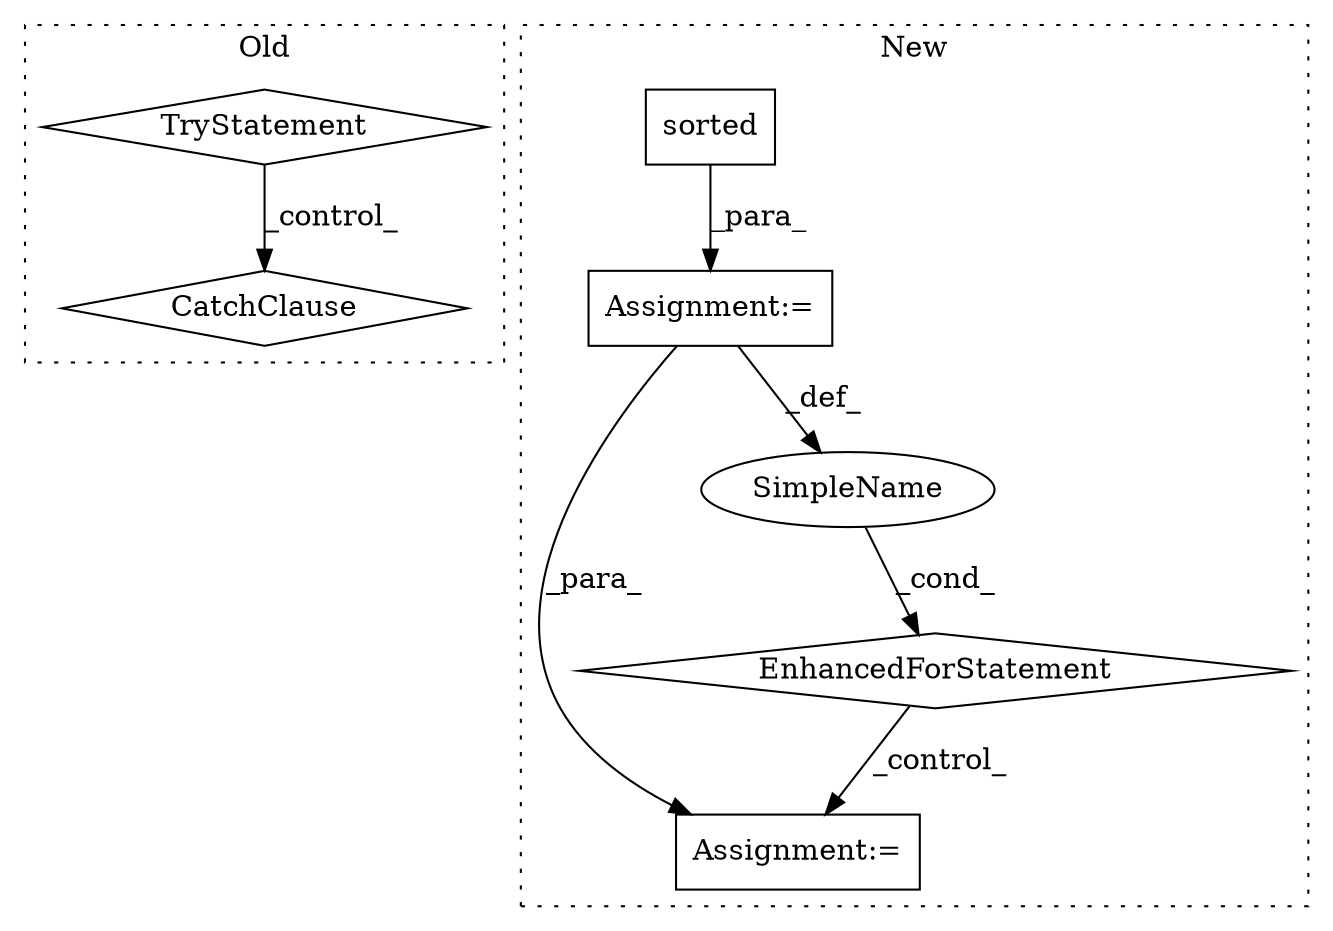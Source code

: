 digraph G {
subgraph cluster0 {
1 [label="CatchClause" a="12" s="3433,3485" l="11,2" shape="diamond"];
3 [label="TryStatement" a="54" s="3364" l="4" shape="diamond"];
label = "Old";
style="dotted";
}
subgraph cluster1 {
2 [label="sorted" a="32" s="8362,8388" l="7,1" shape="box"];
4 [label="Assignment:=" a="7" s="8296,8389" l="53,2" shape="box"];
5 [label="EnhancedForStatement" a="70" s="8296,8389" l="53,2" shape="diamond"];
6 [label="Assignment:=" a="7" s="8405" l="1" shape="box"];
7 [label="SimpleName" a="42" s="8353" l="6" shape="ellipse"];
label = "New";
style="dotted";
}
2 -> 4 [label="_para_"];
3 -> 1 [label="_control_"];
4 -> 6 [label="_para_"];
4 -> 7 [label="_def_"];
5 -> 6 [label="_control_"];
7 -> 5 [label="_cond_"];
}